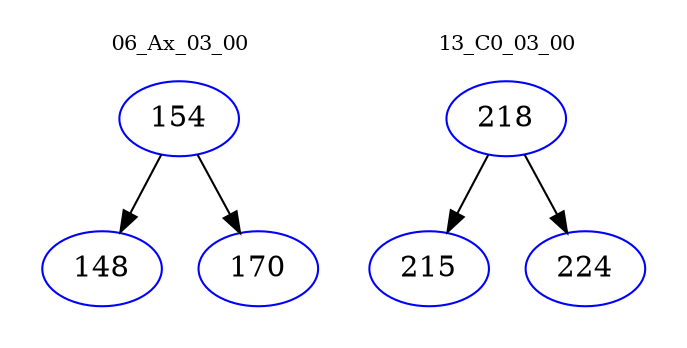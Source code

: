 digraph{
subgraph cluster_0 {
color = white
label = "06_Ax_03_00";
fontsize=10;
T0_154 [label="154", color="blue"]
T0_154 -> T0_148 [color="black"]
T0_148 [label="148", color="blue"]
T0_154 -> T0_170 [color="black"]
T0_170 [label="170", color="blue"]
}
subgraph cluster_1 {
color = white
label = "13_C0_03_00";
fontsize=10;
T1_218 [label="218", color="blue"]
T1_218 -> T1_215 [color="black"]
T1_215 [label="215", color="blue"]
T1_218 -> T1_224 [color="black"]
T1_224 [label="224", color="blue"]
}
}
